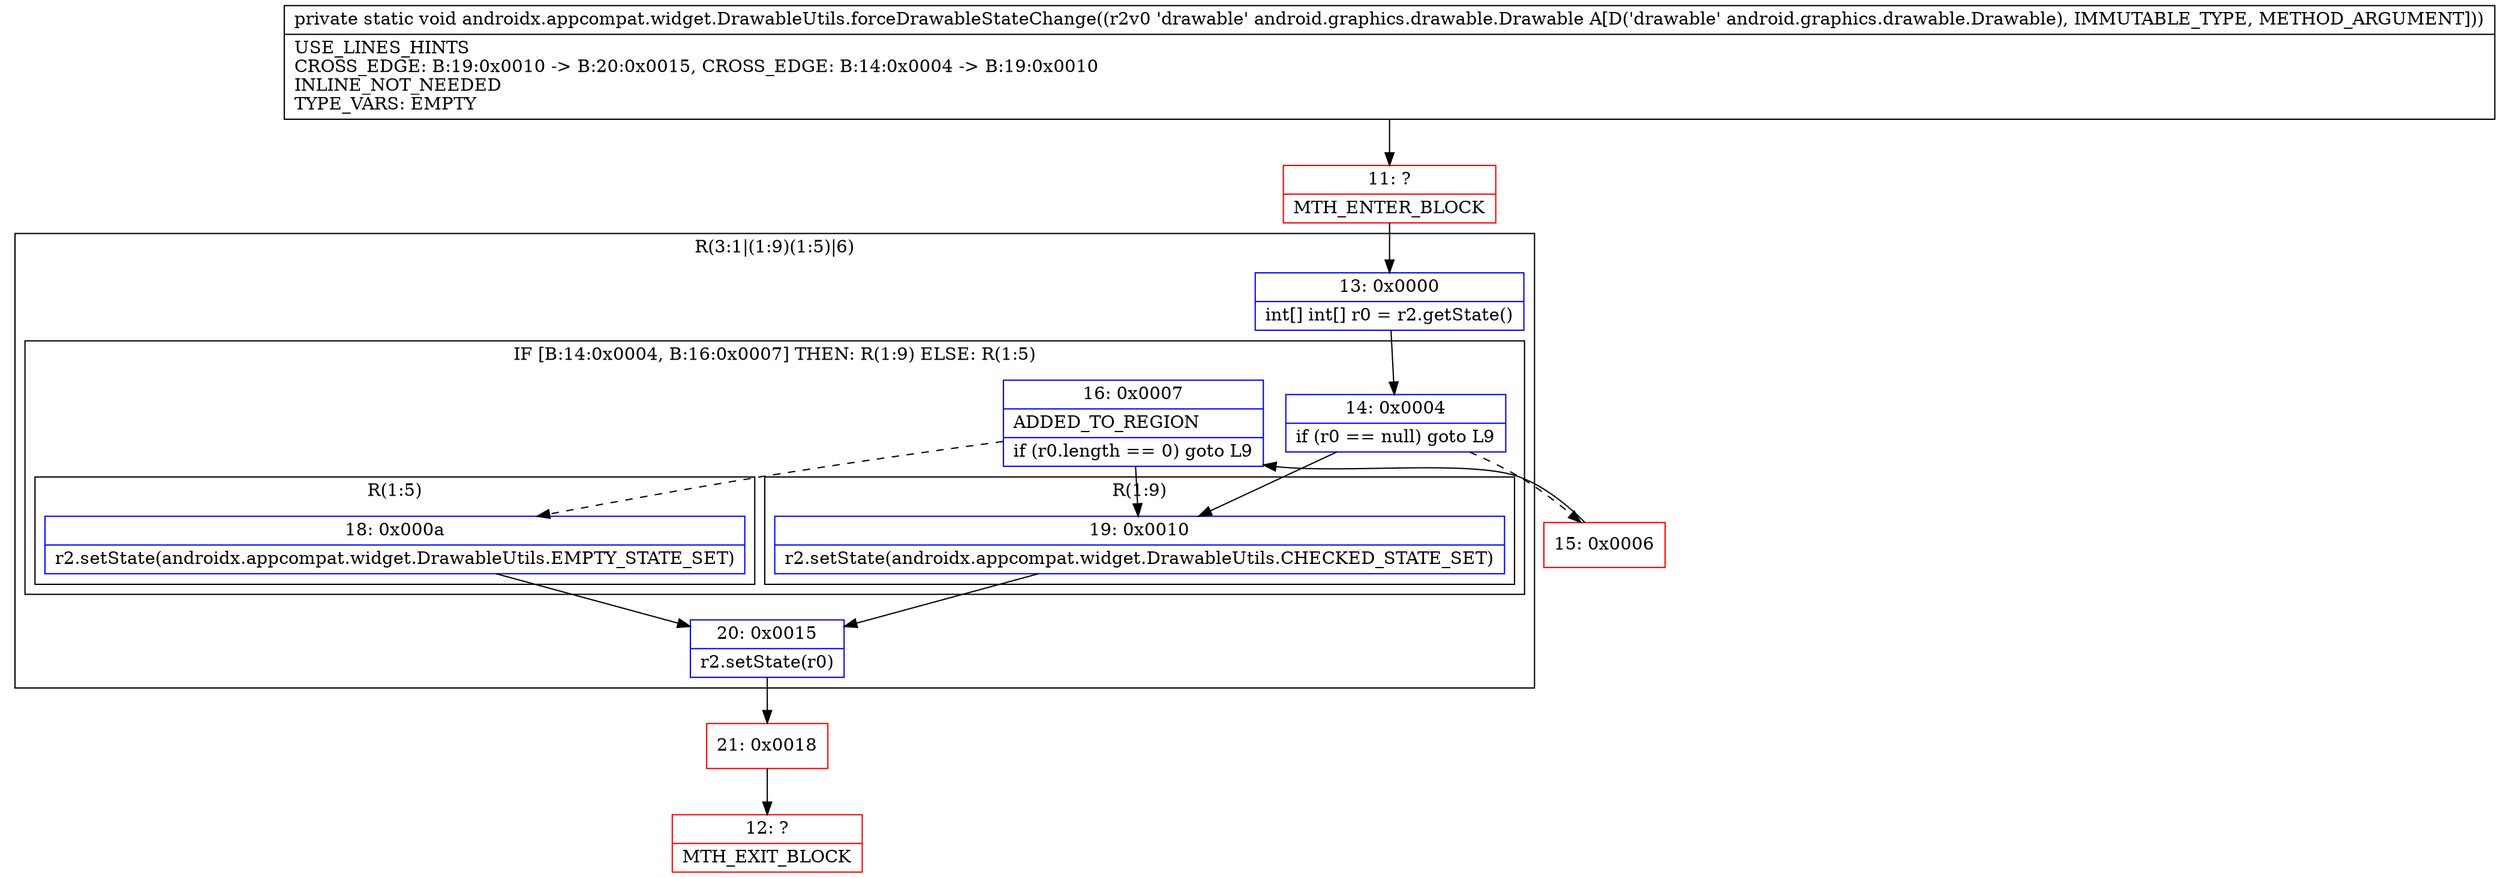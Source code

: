 digraph "CFG forandroidx.appcompat.widget.DrawableUtils.forceDrawableStateChange(Landroid\/graphics\/drawable\/Drawable;)V" {
subgraph cluster_Region_865835689 {
label = "R(3:1|(1:9)(1:5)|6)";
node [shape=record,color=blue];
Node_13 [shape=record,label="{13\:\ 0x0000|int[] int[] r0 = r2.getState()\l}"];
subgraph cluster_IfRegion_1193181565 {
label = "IF [B:14:0x0004, B:16:0x0007] THEN: R(1:9) ELSE: R(1:5)";
node [shape=record,color=blue];
Node_14 [shape=record,label="{14\:\ 0x0004|if (r0 == null) goto L9\l}"];
Node_16 [shape=record,label="{16\:\ 0x0007|ADDED_TO_REGION\l|if (r0.length == 0) goto L9\l}"];
subgraph cluster_Region_34566705 {
label = "R(1:9)";
node [shape=record,color=blue];
Node_19 [shape=record,label="{19\:\ 0x0010|r2.setState(androidx.appcompat.widget.DrawableUtils.CHECKED_STATE_SET)\l}"];
}
subgraph cluster_Region_212289184 {
label = "R(1:5)";
node [shape=record,color=blue];
Node_18 [shape=record,label="{18\:\ 0x000a|r2.setState(androidx.appcompat.widget.DrawableUtils.EMPTY_STATE_SET)\l}"];
}
}
Node_20 [shape=record,label="{20\:\ 0x0015|r2.setState(r0)\l}"];
}
Node_11 [shape=record,color=red,label="{11\:\ ?|MTH_ENTER_BLOCK\l}"];
Node_15 [shape=record,color=red,label="{15\:\ 0x0006}"];
Node_21 [shape=record,color=red,label="{21\:\ 0x0018}"];
Node_12 [shape=record,color=red,label="{12\:\ ?|MTH_EXIT_BLOCK\l}"];
MethodNode[shape=record,label="{private static void androidx.appcompat.widget.DrawableUtils.forceDrawableStateChange((r2v0 'drawable' android.graphics.drawable.Drawable A[D('drawable' android.graphics.drawable.Drawable), IMMUTABLE_TYPE, METHOD_ARGUMENT]))  | USE_LINES_HINTS\lCROSS_EDGE: B:19:0x0010 \-\> B:20:0x0015, CROSS_EDGE: B:14:0x0004 \-\> B:19:0x0010\lINLINE_NOT_NEEDED\lTYPE_VARS: EMPTY\l}"];
MethodNode -> Node_11;Node_13 -> Node_14;
Node_14 -> Node_15[style=dashed];
Node_14 -> Node_19;
Node_16 -> Node_18[style=dashed];
Node_16 -> Node_19;
Node_19 -> Node_20;
Node_18 -> Node_20;
Node_20 -> Node_21;
Node_11 -> Node_13;
Node_15 -> Node_16;
Node_21 -> Node_12;
}

